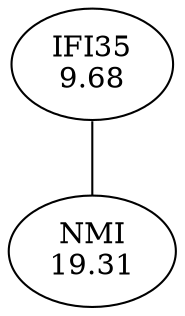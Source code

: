 digraph G {
overlap = scale ;
13518 [label = "IFI35\n9.68" ] ; 
823 [label = "NMI\n19.31" ] ; 
13518 -> 823 [arrowhead = "none" ]
}
